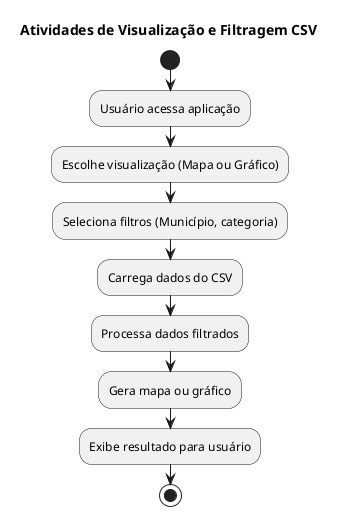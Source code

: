 @startuml AtividadesCSV
title Atividades de Visualização e Filtragem CSV

start
:Usuário acessa aplicação;
:Escolhe visualização (Mapa ou Gráfico);
:Seleciona filtros (Município, categoria);
:Carrega dados do CSV;
:Processa dados filtrados;
:Gera mapa ou gráfico;
:Exibe resultado para usuário;
stop
@enduml
